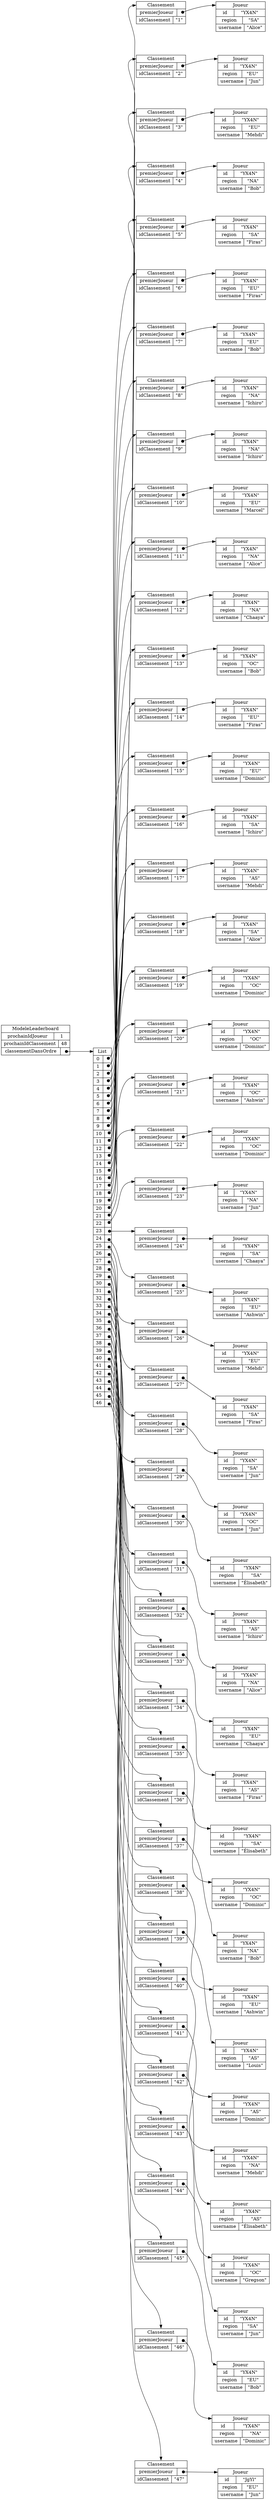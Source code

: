 digraph "ModeleLeaderboard" {
graph ["rankdir"="LR","compound"="true","ranksep"="1.0","nodesep"="1.0"]
"/" ["label"="<_C>ModeleLeaderboard|{prochainIdJoueur|1}|{prochainIdClassement|48}|{classementDansOrdre|<classementDansOrdre_classementDansOrdre>}","style"="filled","fillcolor"="white","shape"="record"]
"/classementDansOrdre" ["label"="<_C>List|{0|<0_0>}|{1|<1_1>}|{2|<2_2>}|{3|<3_3>}|{4|<4_4>}|{5|<5_5>}|{6|<6_6>}|{7|<7_7>}|{8|<8_8>}|{9|<9_9>}|{10|<10_10>}|{11|<11_11>}|{12|<12_12>}|{13|<13_13>}|{14|<14_14>}|{15|<15_15>}|{16|<16_16>}|{17|<17_17>}|{18|<18_18>}|{19|<19_19>}|{20|<20_20>}|{21|<21_21>}|{22|<22_22>}|{23|<23_23>}|{24|<24_24>}|{25|<25_25>}|{26|<26_26>}|{27|<27_27>}|{28|<28_28>}|{29|<29_29>}|{30|<30_30>}|{31|<31_31>}|{32|<32_32>}|{33|<33_33>}|{34|<34_34>}|{35|<35_35>}|{36|<36_36>}|{37|<37_37>}|{38|<38_38>}|{39|<39_39>}|{40|<40_40>}|{41|<41_41>}|{42|<42_42>}|{43|<43_43>}|{44|<44_44>}|{45|<45_45>}|{46|<46_46>}","style"="filled","fillcolor"="white","shape"="record"]
"/classementDansOrdre/0" ["label"="<_C>Classement|{premierJoueur|<premierJoueur_premierJoueur>}|{idClassement|\"1\"}","style"="filled","fillcolor"="white","shape"="record"]
"/classementDansOrdre/0/premierJoueur" ["label"="<_C>Joueur|{id|\"YX4N\"}|{region|\"SA\"}|{username|\"Alice\"}","style"="filled","fillcolor"="white","shape"="record"]
"/classementDansOrdre/1" ["label"="<_C>Classement|{premierJoueur|<premierJoueur_premierJoueur>}|{idClassement|\"2\"}","style"="filled","fillcolor"="white","shape"="record"]
"/classementDansOrdre/1/premierJoueur" ["label"="<_C>Joueur|{id|\"YX4N\"}|{region|\"EU\"}|{username|\"Jun\"}","style"="filled","fillcolor"="white","shape"="record"]
"/classementDansOrdre/2" ["label"="<_C>Classement|{premierJoueur|<premierJoueur_premierJoueur>}|{idClassement|\"3\"}","style"="filled","fillcolor"="white","shape"="record"]
"/classementDansOrdre/2/premierJoueur" ["label"="<_C>Joueur|{id|\"YX4N\"}|{region|\"EU\"}|{username|\"Mehdi\"}","style"="filled","fillcolor"="white","shape"="record"]
"/classementDansOrdre/3" ["label"="<_C>Classement|{premierJoueur|<premierJoueur_premierJoueur>}|{idClassement|\"4\"}","style"="filled","fillcolor"="white","shape"="record"]
"/classementDansOrdre/3/premierJoueur" ["label"="<_C>Joueur|{id|\"YX4N\"}|{region|\"NA\"}|{username|\"Bob\"}","style"="filled","fillcolor"="white","shape"="record"]
"/classementDansOrdre/4" ["label"="<_C>Classement|{premierJoueur|<premierJoueur_premierJoueur>}|{idClassement|\"5\"}","style"="filled","fillcolor"="white","shape"="record"]
"/classementDansOrdre/4/premierJoueur" ["label"="<_C>Joueur|{id|\"YX4N\"}|{region|\"SA\"}|{username|\"Firas\"}","style"="filled","fillcolor"="white","shape"="record"]
"/classementDansOrdre/5" ["label"="<_C>Classement|{premierJoueur|<premierJoueur_premierJoueur>}|{idClassement|\"6\"}","style"="filled","fillcolor"="white","shape"="record"]
"/classementDansOrdre/5/premierJoueur" ["label"="<_C>Joueur|{id|\"YX4N\"}|{region|\"EU\"}|{username|\"Firas\"}","style"="filled","fillcolor"="white","shape"="record"]
"/classementDansOrdre/6" ["label"="<_C>Classement|{premierJoueur|<premierJoueur_premierJoueur>}|{idClassement|\"7\"}","style"="filled","fillcolor"="white","shape"="record"]
"/classementDansOrdre/6/premierJoueur" ["label"="<_C>Joueur|{id|\"YX4N\"}|{region|\"EU\"}|{username|\"Bob\"}","style"="filled","fillcolor"="white","shape"="record"]
"/classementDansOrdre/7" ["label"="<_C>Classement|{premierJoueur|<premierJoueur_premierJoueur>}|{idClassement|\"8\"}","style"="filled","fillcolor"="white","shape"="record"]
"/classementDansOrdre/7/premierJoueur" ["label"="<_C>Joueur|{id|\"YX4N\"}|{region|\"NA\"}|{username|\"Ichiro\"}","style"="filled","fillcolor"="white","shape"="record"]
"/classementDansOrdre/8" ["label"="<_C>Classement|{premierJoueur|<premierJoueur_premierJoueur>}|{idClassement|\"9\"}","style"="filled","fillcolor"="white","shape"="record"]
"/classementDansOrdre/8/premierJoueur" ["label"="<_C>Joueur|{id|\"YX4N\"}|{region|\"NA\"}|{username|\"Ichiro\"}","style"="filled","fillcolor"="white","shape"="record"]
"/classementDansOrdre/9" ["label"="<_C>Classement|{premierJoueur|<premierJoueur_premierJoueur>}|{idClassement|\"10\"}","style"="filled","fillcolor"="white","shape"="record"]
"/classementDansOrdre/9/premierJoueur" ["label"="<_C>Joueur|{id|\"YX4N\"}|{region|\"EU\"}|{username|\"Marcel\"}","style"="filled","fillcolor"="white","shape"="record"]
"/classementDansOrdre/10" ["label"="<_C>Classement|{premierJoueur|<premierJoueur_premierJoueur>}|{idClassement|\"11\"}","style"="filled","fillcolor"="white","shape"="record"]
"/classementDansOrdre/10/premierJoueur" ["label"="<_C>Joueur|{id|\"YX4N\"}|{region|\"NA\"}|{username|\"Alice\"}","style"="filled","fillcolor"="white","shape"="record"]
"/classementDansOrdre/11" ["label"="<_C>Classement|{premierJoueur|<premierJoueur_premierJoueur>}|{idClassement|\"12\"}","style"="filled","fillcolor"="white","shape"="record"]
"/classementDansOrdre/11/premierJoueur" ["label"="<_C>Joueur|{id|\"YX4N\"}|{region|\"NA\"}|{username|\"Chaaya\"}","style"="filled","fillcolor"="white","shape"="record"]
"/classementDansOrdre/12" ["label"="<_C>Classement|{premierJoueur|<premierJoueur_premierJoueur>}|{idClassement|\"13\"}","style"="filled","fillcolor"="white","shape"="record"]
"/classementDansOrdre/12/premierJoueur" ["label"="<_C>Joueur|{id|\"YX4N\"}|{region|\"OC\"}|{username|\"Bob\"}","style"="filled","fillcolor"="white","shape"="record"]
"/classementDansOrdre/13" ["label"="<_C>Classement|{premierJoueur|<premierJoueur_premierJoueur>}|{idClassement|\"14\"}","style"="filled","fillcolor"="white","shape"="record"]
"/classementDansOrdre/13/premierJoueur" ["label"="<_C>Joueur|{id|\"YX4N\"}|{region|\"EU\"}|{username|\"Firas\"}","style"="filled","fillcolor"="white","shape"="record"]
"/classementDansOrdre/14" ["label"="<_C>Classement|{premierJoueur|<premierJoueur_premierJoueur>}|{idClassement|\"15\"}","style"="filled","fillcolor"="white","shape"="record"]
"/classementDansOrdre/14/premierJoueur" ["label"="<_C>Joueur|{id|\"YX4N\"}|{region|\"EU\"}|{username|\"Dominic\"}","style"="filled","fillcolor"="white","shape"="record"]
"/classementDansOrdre/15" ["label"="<_C>Classement|{premierJoueur|<premierJoueur_premierJoueur>}|{idClassement|\"16\"}","style"="filled","fillcolor"="white","shape"="record"]
"/classementDansOrdre/15/premierJoueur" ["label"="<_C>Joueur|{id|\"YX4N\"}|{region|\"SA\"}|{username|\"Ichiro\"}","style"="filled","fillcolor"="white","shape"="record"]
"/classementDansOrdre/16" ["label"="<_C>Classement|{premierJoueur|<premierJoueur_premierJoueur>}|{idClassement|\"17\"}","style"="filled","fillcolor"="white","shape"="record"]
"/classementDansOrdre/16/premierJoueur" ["label"="<_C>Joueur|{id|\"YX4N\"}|{region|\"AS\"}|{username|\"Mehdi\"}","style"="filled","fillcolor"="white","shape"="record"]
"/classementDansOrdre/17" ["label"="<_C>Classement|{premierJoueur|<premierJoueur_premierJoueur>}|{idClassement|\"18\"}","style"="filled","fillcolor"="white","shape"="record"]
"/classementDansOrdre/17/premierJoueur" ["label"="<_C>Joueur|{id|\"YX4N\"}|{region|\"SA\"}|{username|\"Alice\"}","style"="filled","fillcolor"="white","shape"="record"]
"/classementDansOrdre/18" ["label"="<_C>Classement|{premierJoueur|<premierJoueur_premierJoueur>}|{idClassement|\"19\"}","style"="filled","fillcolor"="white","shape"="record"]
"/classementDansOrdre/18/premierJoueur" ["label"="<_C>Joueur|{id|\"YX4N\"}|{region|\"OC\"}|{username|\"Dominic\"}","style"="filled","fillcolor"="white","shape"="record"]
"/classementDansOrdre/19" ["label"="<_C>Classement|{premierJoueur|<premierJoueur_premierJoueur>}|{idClassement|\"20\"}","style"="filled","fillcolor"="white","shape"="record"]
"/classementDansOrdre/19/premierJoueur" ["label"="<_C>Joueur|{id|\"YX4N\"}|{region|\"OC\"}|{username|\"Dominic\"}","style"="filled","fillcolor"="white","shape"="record"]
"/classementDansOrdre/20" ["label"="<_C>Classement|{premierJoueur|<premierJoueur_premierJoueur>}|{idClassement|\"21\"}","style"="filled","fillcolor"="white","shape"="record"]
"/classementDansOrdre/20/premierJoueur" ["label"="<_C>Joueur|{id|\"YX4N\"}|{region|\"OC\"}|{username|\"Ashwin\"}","style"="filled","fillcolor"="white","shape"="record"]
"/classementDansOrdre/21" ["label"="<_C>Classement|{premierJoueur|<premierJoueur_premierJoueur>}|{idClassement|\"22\"}","style"="filled","fillcolor"="white","shape"="record"]
"/classementDansOrdre/21/premierJoueur" ["label"="<_C>Joueur|{id|\"YX4N\"}|{region|\"OC\"}|{username|\"Dominic\"}","style"="filled","fillcolor"="white","shape"="record"]
"/classementDansOrdre/22" ["label"="<_C>Classement|{premierJoueur|<premierJoueur_premierJoueur>}|{idClassement|\"23\"}","style"="filled","fillcolor"="white","shape"="record"]
"/classementDansOrdre/22/premierJoueur" ["label"="<_C>Joueur|{id|\"YX4N\"}|{region|\"NA\"}|{username|\"Jun\"}","style"="filled","fillcolor"="white","shape"="record"]
"/classementDansOrdre/23" ["label"="<_C>Classement|{premierJoueur|<premierJoueur_premierJoueur>}|{idClassement|\"24\"}","style"="filled","fillcolor"="white","shape"="record"]
"/classementDansOrdre/23/premierJoueur" ["label"="<_C>Joueur|{id|\"YX4N\"}|{region|\"SA\"}|{username|\"Chaaya\"}","style"="filled","fillcolor"="white","shape"="record"]
"/classementDansOrdre/24" ["label"="<_C>Classement|{premierJoueur|<premierJoueur_premierJoueur>}|{idClassement|\"25\"}","style"="filled","fillcolor"="white","shape"="record"]
"/classementDansOrdre/24/premierJoueur" ["label"="<_C>Joueur|{id|\"YX4N\"}|{region|\"EU\"}|{username|\"Ashwin\"}","style"="filled","fillcolor"="white","shape"="record"]
"/classementDansOrdre/25" ["label"="<_C>Classement|{premierJoueur|<premierJoueur_premierJoueur>}|{idClassement|\"26\"}","style"="filled","fillcolor"="white","shape"="record"]
"/classementDansOrdre/25/premierJoueur" ["label"="<_C>Joueur|{id|\"YX4N\"}|{region|\"EU\"}|{username|\"Mehdi\"}","style"="filled","fillcolor"="white","shape"="record"]
"/classementDansOrdre/26" ["label"="<_C>Classement|{premierJoueur|<premierJoueur_premierJoueur>}|{idClassement|\"27\"}","style"="filled","fillcolor"="white","shape"="record"]
"/classementDansOrdre/26/premierJoueur" ["label"="<_C>Joueur|{id|\"YX4N\"}|{region|\"SA\"}|{username|\"Firas\"}","style"="filled","fillcolor"="white","shape"="record"]
"/classementDansOrdre/27" ["label"="<_C>Classement|{premierJoueur|<premierJoueur_premierJoueur>}|{idClassement|\"28\"}","style"="filled","fillcolor"="white","shape"="record"]
"/classementDansOrdre/27/premierJoueur" ["label"="<_C>Joueur|{id|\"YX4N\"}|{region|\"SA\"}|{username|\"Jun\"}","style"="filled","fillcolor"="white","shape"="record"]
"/classementDansOrdre/28" ["label"="<_C>Classement|{premierJoueur|<premierJoueur_premierJoueur>}|{idClassement|\"29\"}","style"="filled","fillcolor"="white","shape"="record"]
"/classementDansOrdre/28/premierJoueur" ["label"="<_C>Joueur|{id|\"YX4N\"}|{region|\"OC\"}|{username|\"Jun\"}","style"="filled","fillcolor"="white","shape"="record"]
"/classementDansOrdre/29" ["label"="<_C>Classement|{premierJoueur|<premierJoueur_premierJoueur>}|{idClassement|\"30\"}","style"="filled","fillcolor"="white","shape"="record"]
"/classementDansOrdre/29/premierJoueur" ["label"="<_C>Joueur|{id|\"YX4N\"}|{region|\"SA\"}|{username|\"Élisabeth\"}","style"="filled","fillcolor"="white","shape"="record"]
"/classementDansOrdre/30" ["label"="<_C>Classement|{premierJoueur|<premierJoueur_premierJoueur>}|{idClassement|\"31\"}","style"="filled","fillcolor"="white","shape"="record"]
"/classementDansOrdre/30/premierJoueur" ["label"="<_C>Joueur|{id|\"YX4N\"}|{region|\"AS\"}|{username|\"Ichiro\"}","style"="filled","fillcolor"="white","shape"="record"]
"/classementDansOrdre/31" ["label"="<_C>Classement|{premierJoueur|<premierJoueur_premierJoueur>}|{idClassement|\"32\"}","style"="filled","fillcolor"="white","shape"="record"]
"/classementDansOrdre/31/premierJoueur" ["label"="<_C>Joueur|{id|\"YX4N\"}|{region|\"NA\"}|{username|\"Alice\"}","style"="filled","fillcolor"="white","shape"="record"]
"/classementDansOrdre/32" ["label"="<_C>Classement|{premierJoueur|<premierJoueur_premierJoueur>}|{idClassement|\"33\"}","style"="filled","fillcolor"="white","shape"="record"]
"/classementDansOrdre/32/premierJoueur" ["label"="<_C>Joueur|{id|\"YX4N\"}|{region|\"EU\"}|{username|\"Chaaya\"}","style"="filled","fillcolor"="white","shape"="record"]
"/classementDansOrdre/33" ["label"="<_C>Classement|{premierJoueur|<premierJoueur_premierJoueur>}|{idClassement|\"34\"}","style"="filled","fillcolor"="white","shape"="record"]
"/classementDansOrdre/33/premierJoueur" ["label"="<_C>Joueur|{id|\"YX4N\"}|{region|\"AS\"}|{username|\"Firas\"}","style"="filled","fillcolor"="white","shape"="record"]
"/classementDansOrdre/34" ["label"="<_C>Classement|{premierJoueur|<premierJoueur_premierJoueur>}|{idClassement|\"35\"}","style"="filled","fillcolor"="white","shape"="record"]
"/classementDansOrdre/34/premierJoueur" ["label"="<_C>Joueur|{id|\"YX4N\"}|{region|\"SA\"}|{username|\"Élisabeth\"}","style"="filled","fillcolor"="white","shape"="record"]
"/classementDansOrdre/35" ["label"="<_C>Classement|{premierJoueur|<premierJoueur_premierJoueur>}|{idClassement|\"36\"}","style"="filled","fillcolor"="white","shape"="record"]
"/classementDansOrdre/35/premierJoueur" ["label"="<_C>Joueur|{id|\"YX4N\"}|{region|\"OC\"}|{username|\"Dominic\"}","style"="filled","fillcolor"="white","shape"="record"]
"/classementDansOrdre/36" ["label"="<_C>Classement|{premierJoueur|<premierJoueur_premierJoueur>}|{idClassement|\"37\"}","style"="filled","fillcolor"="white","shape"="record"]
"/classementDansOrdre/36/premierJoueur" ["label"="<_C>Joueur|{id|\"YX4N\"}|{region|\"NA\"}|{username|\"Bob\"}","style"="filled","fillcolor"="white","shape"="record"]
"/classementDansOrdre/37" ["label"="<_C>Classement|{premierJoueur|<premierJoueur_premierJoueur>}|{idClassement|\"38\"}","style"="filled","fillcolor"="white","shape"="record"]
"/classementDansOrdre/37/premierJoueur" ["label"="<_C>Joueur|{id|\"YX4N\"}|{region|\"EU\"}|{username|\"Ashwin\"}","style"="filled","fillcolor"="white","shape"="record"]
"/classementDansOrdre/38" ["label"="<_C>Classement|{premierJoueur|<premierJoueur_premierJoueur>}|{idClassement|\"39\"}","style"="filled","fillcolor"="white","shape"="record"]
"/classementDansOrdre/38/premierJoueur" ["label"="<_C>Joueur|{id|\"YX4N\"}|{region|\"AS\"}|{username|\"Louis\"}","style"="filled","fillcolor"="white","shape"="record"]
"/classementDansOrdre/39" ["label"="<_C>Classement|{premierJoueur|<premierJoueur_premierJoueur>}|{idClassement|\"40\"}","style"="filled","fillcolor"="white","shape"="record"]
"/classementDansOrdre/39/premierJoueur" ["label"="<_C>Joueur|{id|\"YX4N\"}|{region|\"AS\"}|{username|\"Dominic\"}","style"="filled","fillcolor"="white","shape"="record"]
"/classementDansOrdre/40" ["label"="<_C>Classement|{premierJoueur|<premierJoueur_premierJoueur>}|{idClassement|\"41\"}","style"="filled","fillcolor"="white","shape"="record"]
"/classementDansOrdre/40/premierJoueur" ["label"="<_C>Joueur|{id|\"YX4N\"}|{region|\"NA\"}|{username|\"Mehdi\"}","style"="filled","fillcolor"="white","shape"="record"]
"/classementDansOrdre/41" ["label"="<_C>Classement|{premierJoueur|<premierJoueur_premierJoueur>}|{idClassement|\"42\"}","style"="filled","fillcolor"="white","shape"="record"]
"/classementDansOrdre/41/premierJoueur" ["label"="<_C>Joueur|{id|\"YX4N\"}|{region|\"AS\"}|{username|\"Élisabeth\"}","style"="filled","fillcolor"="white","shape"="record"]
"/classementDansOrdre/42" ["label"="<_C>Classement|{premierJoueur|<premierJoueur_premierJoueur>}|{idClassement|\"43\"}","style"="filled","fillcolor"="white","shape"="record"]
"/classementDansOrdre/42/premierJoueur" ["label"="<_C>Joueur|{id|\"YX4N\"}|{region|\"OC\"}|{username|\"Gregson\"}","style"="filled","fillcolor"="white","shape"="record"]
"/classementDansOrdre/43" ["label"="<_C>Classement|{premierJoueur|<premierJoueur_premierJoueur>}|{idClassement|\"44\"}","style"="filled","fillcolor"="white","shape"="record"]
"/classementDansOrdre/43/premierJoueur" ["label"="<_C>Joueur|{id|\"YX4N\"}|{region|\"SA\"}|{username|\"Jun\"}","style"="filled","fillcolor"="white","shape"="record"]
"/classementDansOrdre/44" ["label"="<_C>Classement|{premierJoueur|<premierJoueur_premierJoueur>}|{idClassement|\"45\"}","style"="filled","fillcolor"="white","shape"="record"]
"/classementDansOrdre/44/premierJoueur" ["label"="<_C>Joueur|{id|\"YX4N\"}|{region|\"EU\"}|{username|\"Bob\"}","style"="filled","fillcolor"="white","shape"="record"]
"/classementDansOrdre/45" ["label"="<_C>Classement|{premierJoueur|<premierJoueur_premierJoueur>}|{idClassement|\"46\"}","style"="filled","fillcolor"="white","shape"="record"]
"/classementDansOrdre/45/premierJoueur" ["label"="<_C>Joueur|{id|\"YX4N\"}|{region|\"NA\"}|{username|\"Dominic\"}","style"="filled","fillcolor"="white","shape"="record"]
"/classementDansOrdre/46" ["label"="<_C>Classement|{premierJoueur|<premierJoueur_premierJoueur>}|{idClassement|\"47\"}","style"="filled","fillcolor"="white","shape"="record"]
"/classementDansOrdre/46/premierJoueur" ["label"="<_C>Joueur|{id|\"JgYl\"}|{region|\"EU\"}|{username|\"Jun\"}","style"="filled","fillcolor"="white","shape"="record"]
"/":"classementDansOrdre_classementDansOrdre":c -> "/classementDansOrdre":"_C" ["tailclip"="false","arrowtail"="dot","dir"="both","label"=""]
"/classementDansOrdre":"46_46":c -> "/classementDansOrdre/46":"_C" ["tailclip"="false","arrowtail"="dot","dir"="both","label"=""]
"/classementDansOrdre":"45_45":c -> "/classementDansOrdre/45":"_C" ["tailclip"="false","arrowtail"="dot","dir"="both","label"=""]
"/classementDansOrdre":"44_44":c -> "/classementDansOrdre/44":"_C" ["tailclip"="false","arrowtail"="dot","dir"="both","label"=""]
"/classementDansOrdre":"43_43":c -> "/classementDansOrdre/43":"_C" ["tailclip"="false","arrowtail"="dot","dir"="both","label"=""]
"/classementDansOrdre":"42_42":c -> "/classementDansOrdre/42":"_C" ["tailclip"="false","arrowtail"="dot","dir"="both","label"=""]
"/classementDansOrdre":"41_41":c -> "/classementDansOrdre/41":"_C" ["tailclip"="false","arrowtail"="dot","dir"="both","label"=""]
"/classementDansOrdre":"40_40":c -> "/classementDansOrdre/40":"_C" ["tailclip"="false","arrowtail"="dot","dir"="both","label"=""]
"/classementDansOrdre":"39_39":c -> "/classementDansOrdre/39":"_C" ["tailclip"="false","arrowtail"="dot","dir"="both","label"=""]
"/classementDansOrdre":"38_38":c -> "/classementDansOrdre/38":"_C" ["tailclip"="false","arrowtail"="dot","dir"="both","label"=""]
"/classementDansOrdre":"37_37":c -> "/classementDansOrdre/37":"_C" ["tailclip"="false","arrowtail"="dot","dir"="both","label"=""]
"/classementDansOrdre":"36_36":c -> "/classementDansOrdre/36":"_C" ["tailclip"="false","arrowtail"="dot","dir"="both","label"=""]
"/classementDansOrdre":"35_35":c -> "/classementDansOrdre/35":"_C" ["tailclip"="false","arrowtail"="dot","dir"="both","label"=""]
"/classementDansOrdre":"34_34":c -> "/classementDansOrdre/34":"_C" ["tailclip"="false","arrowtail"="dot","dir"="both","label"=""]
"/classementDansOrdre":"33_33":c -> "/classementDansOrdre/33":"_C" ["tailclip"="false","arrowtail"="dot","dir"="both","label"=""]
"/classementDansOrdre":"32_32":c -> "/classementDansOrdre/32":"_C" ["tailclip"="false","arrowtail"="dot","dir"="both","label"=""]
"/classementDansOrdre":"31_31":c -> "/classementDansOrdre/31":"_C" ["tailclip"="false","arrowtail"="dot","dir"="both","label"=""]
"/classementDansOrdre":"30_30":c -> "/classementDansOrdre/30":"_C" ["tailclip"="false","arrowtail"="dot","dir"="both","label"=""]
"/classementDansOrdre":"29_29":c -> "/classementDansOrdre/29":"_C" ["tailclip"="false","arrowtail"="dot","dir"="both","label"=""]
"/classementDansOrdre":"28_28":c -> "/classementDansOrdre/28":"_C" ["tailclip"="false","arrowtail"="dot","dir"="both","label"=""]
"/classementDansOrdre":"27_27":c -> "/classementDansOrdre/27":"_C" ["tailclip"="false","arrowtail"="dot","dir"="both","label"=""]
"/classementDansOrdre":"26_26":c -> "/classementDansOrdre/26":"_C" ["tailclip"="false","arrowtail"="dot","dir"="both","label"=""]
"/classementDansOrdre":"25_25":c -> "/classementDansOrdre/25":"_C" ["tailclip"="false","arrowtail"="dot","dir"="both","label"=""]
"/classementDansOrdre":"24_24":c -> "/classementDansOrdre/24":"_C" ["tailclip"="false","arrowtail"="dot","dir"="both","label"=""]
"/classementDansOrdre":"23_23":c -> "/classementDansOrdre/23":"_C" ["tailclip"="false","arrowtail"="dot","dir"="both","label"=""]
"/classementDansOrdre":"22_22":c -> "/classementDansOrdre/22":"_C" ["tailclip"="false","arrowtail"="dot","dir"="both","label"=""]
"/classementDansOrdre":"21_21":c -> "/classementDansOrdre/21":"_C" ["tailclip"="false","arrowtail"="dot","dir"="both","label"=""]
"/classementDansOrdre":"20_20":c -> "/classementDansOrdre/20":"_C" ["tailclip"="false","arrowtail"="dot","dir"="both","label"=""]
"/classementDansOrdre":"19_19":c -> "/classementDansOrdre/19":"_C" ["tailclip"="false","arrowtail"="dot","dir"="both","label"=""]
"/classementDansOrdre":"18_18":c -> "/classementDansOrdre/18":"_C" ["tailclip"="false","arrowtail"="dot","dir"="both","label"=""]
"/classementDansOrdre":"17_17":c -> "/classementDansOrdre/17":"_C" ["tailclip"="false","arrowtail"="dot","dir"="both","label"=""]
"/classementDansOrdre":"16_16":c -> "/classementDansOrdre/16":"_C" ["tailclip"="false","arrowtail"="dot","dir"="both","label"=""]
"/classementDansOrdre":"15_15":c -> "/classementDansOrdre/15":"_C" ["tailclip"="false","arrowtail"="dot","dir"="both","label"=""]
"/classementDansOrdre":"14_14":c -> "/classementDansOrdre/14":"_C" ["tailclip"="false","arrowtail"="dot","dir"="both","label"=""]
"/classementDansOrdre":"13_13":c -> "/classementDansOrdre/13":"_C" ["tailclip"="false","arrowtail"="dot","dir"="both","label"=""]
"/classementDansOrdre":"12_12":c -> "/classementDansOrdre/12":"_C" ["tailclip"="false","arrowtail"="dot","dir"="both","label"=""]
"/classementDansOrdre":"11_11":c -> "/classementDansOrdre/11":"_C" ["tailclip"="false","arrowtail"="dot","dir"="both","label"=""]
"/classementDansOrdre":"10_10":c -> "/classementDansOrdre/10":"_C" ["tailclip"="false","arrowtail"="dot","dir"="both","label"=""]
"/classementDansOrdre":"9_9":c -> "/classementDansOrdre/9":"_C" ["tailclip"="false","arrowtail"="dot","dir"="both","label"=""]
"/classementDansOrdre":"8_8":c -> "/classementDansOrdre/8":"_C" ["tailclip"="false","arrowtail"="dot","dir"="both","label"=""]
"/classementDansOrdre":"7_7":c -> "/classementDansOrdre/7":"_C" ["tailclip"="false","arrowtail"="dot","dir"="both","label"=""]
"/classementDansOrdre":"6_6":c -> "/classementDansOrdre/6":"_C" ["tailclip"="false","arrowtail"="dot","dir"="both","label"=""]
"/classementDansOrdre":"5_5":c -> "/classementDansOrdre/5":"_C" ["tailclip"="false","arrowtail"="dot","dir"="both","label"=""]
"/classementDansOrdre":"4_4":c -> "/classementDansOrdre/4":"_C" ["tailclip"="false","arrowtail"="dot","dir"="both","label"=""]
"/classementDansOrdre":"3_3":c -> "/classementDansOrdre/3":"_C" ["tailclip"="false","arrowtail"="dot","dir"="both","label"=""]
"/classementDansOrdre":"2_2":c -> "/classementDansOrdre/2":"_C" ["tailclip"="false","arrowtail"="dot","dir"="both","label"=""]
"/classementDansOrdre":"1_1":c -> "/classementDansOrdre/1":"_C" ["tailclip"="false","arrowtail"="dot","dir"="both","label"=""]
"/classementDansOrdre":"0_0":c -> "/classementDansOrdre/0":"_C" ["tailclip"="false","arrowtail"="dot","dir"="both","label"=""]
"/classementDansOrdre/0":"premierJoueur_premierJoueur":c -> "/classementDansOrdre/0/premierJoueur":"_C" ["tailclip"="false","arrowtail"="dot","dir"="both","label"=""]
"/classementDansOrdre/1":"premierJoueur_premierJoueur":c -> "/classementDansOrdre/1/premierJoueur":"_C" ["tailclip"="false","arrowtail"="dot","dir"="both","label"=""]
"/classementDansOrdre/2":"premierJoueur_premierJoueur":c -> "/classementDansOrdre/2/premierJoueur":"_C" ["tailclip"="false","arrowtail"="dot","dir"="both","label"=""]
"/classementDansOrdre/3":"premierJoueur_premierJoueur":c -> "/classementDansOrdre/3/premierJoueur":"_C" ["tailclip"="false","arrowtail"="dot","dir"="both","label"=""]
"/classementDansOrdre/4":"premierJoueur_premierJoueur":c -> "/classementDansOrdre/4/premierJoueur":"_C" ["tailclip"="false","arrowtail"="dot","dir"="both","label"=""]
"/classementDansOrdre/5":"premierJoueur_premierJoueur":c -> "/classementDansOrdre/5/premierJoueur":"_C" ["tailclip"="false","arrowtail"="dot","dir"="both","label"=""]
"/classementDansOrdre/6":"premierJoueur_premierJoueur":c -> "/classementDansOrdre/6/premierJoueur":"_C" ["tailclip"="false","arrowtail"="dot","dir"="both","label"=""]
"/classementDansOrdre/7":"premierJoueur_premierJoueur":c -> "/classementDansOrdre/7/premierJoueur":"_C" ["tailclip"="false","arrowtail"="dot","dir"="both","label"=""]
"/classementDansOrdre/8":"premierJoueur_premierJoueur":c -> "/classementDansOrdre/8/premierJoueur":"_C" ["tailclip"="false","arrowtail"="dot","dir"="both","label"=""]
"/classementDansOrdre/9":"premierJoueur_premierJoueur":c -> "/classementDansOrdre/9/premierJoueur":"_C" ["tailclip"="false","arrowtail"="dot","dir"="both","label"=""]
"/classementDansOrdre/10":"premierJoueur_premierJoueur":c -> "/classementDansOrdre/10/premierJoueur":"_C" ["tailclip"="false","arrowtail"="dot","dir"="both","label"=""]
"/classementDansOrdre/11":"premierJoueur_premierJoueur":c -> "/classementDansOrdre/11/premierJoueur":"_C" ["tailclip"="false","arrowtail"="dot","dir"="both","label"=""]
"/classementDansOrdre/12":"premierJoueur_premierJoueur":c -> "/classementDansOrdre/12/premierJoueur":"_C" ["tailclip"="false","arrowtail"="dot","dir"="both","label"=""]
"/classementDansOrdre/13":"premierJoueur_premierJoueur":c -> "/classementDansOrdre/13/premierJoueur":"_C" ["tailclip"="false","arrowtail"="dot","dir"="both","label"=""]
"/classementDansOrdre/14":"premierJoueur_premierJoueur":c -> "/classementDansOrdre/14/premierJoueur":"_C" ["tailclip"="false","arrowtail"="dot","dir"="both","label"=""]
"/classementDansOrdre/15":"premierJoueur_premierJoueur":c -> "/classementDansOrdre/15/premierJoueur":"_C" ["tailclip"="false","arrowtail"="dot","dir"="both","label"=""]
"/classementDansOrdre/16":"premierJoueur_premierJoueur":c -> "/classementDansOrdre/16/premierJoueur":"_C" ["tailclip"="false","arrowtail"="dot","dir"="both","label"=""]
"/classementDansOrdre/17":"premierJoueur_premierJoueur":c -> "/classementDansOrdre/17/premierJoueur":"_C" ["tailclip"="false","arrowtail"="dot","dir"="both","label"=""]
"/classementDansOrdre/18":"premierJoueur_premierJoueur":c -> "/classementDansOrdre/18/premierJoueur":"_C" ["tailclip"="false","arrowtail"="dot","dir"="both","label"=""]
"/classementDansOrdre/19":"premierJoueur_premierJoueur":c -> "/classementDansOrdre/19/premierJoueur":"_C" ["tailclip"="false","arrowtail"="dot","dir"="both","label"=""]
"/classementDansOrdre/20":"premierJoueur_premierJoueur":c -> "/classementDansOrdre/20/premierJoueur":"_C" ["tailclip"="false","arrowtail"="dot","dir"="both","label"=""]
"/classementDansOrdre/21":"premierJoueur_premierJoueur":c -> "/classementDansOrdre/21/premierJoueur":"_C" ["tailclip"="false","arrowtail"="dot","dir"="both","label"=""]
"/classementDansOrdre/22":"premierJoueur_premierJoueur":c -> "/classementDansOrdre/22/premierJoueur":"_C" ["tailclip"="false","arrowtail"="dot","dir"="both","label"=""]
"/classementDansOrdre/23":"premierJoueur_premierJoueur":c -> "/classementDansOrdre/23/premierJoueur":"_C" ["tailclip"="false","arrowtail"="dot","dir"="both","label"=""]
"/classementDansOrdre/24":"premierJoueur_premierJoueur":c -> "/classementDansOrdre/24/premierJoueur":"_C" ["tailclip"="false","arrowtail"="dot","dir"="both","label"=""]
"/classementDansOrdre/25":"premierJoueur_premierJoueur":c -> "/classementDansOrdre/25/premierJoueur":"_C" ["tailclip"="false","arrowtail"="dot","dir"="both","label"=""]
"/classementDansOrdre/26":"premierJoueur_premierJoueur":c -> "/classementDansOrdre/26/premierJoueur":"_C" ["tailclip"="false","arrowtail"="dot","dir"="both","label"=""]
"/classementDansOrdre/27":"premierJoueur_premierJoueur":c -> "/classementDansOrdre/27/premierJoueur":"_C" ["tailclip"="false","arrowtail"="dot","dir"="both","label"=""]
"/classementDansOrdre/28":"premierJoueur_premierJoueur":c -> "/classementDansOrdre/28/premierJoueur":"_C" ["tailclip"="false","arrowtail"="dot","dir"="both","label"=""]
"/classementDansOrdre/29":"premierJoueur_premierJoueur":c -> "/classementDansOrdre/29/premierJoueur":"_C" ["tailclip"="false","arrowtail"="dot","dir"="both","label"=""]
"/classementDansOrdre/30":"premierJoueur_premierJoueur":c -> "/classementDansOrdre/30/premierJoueur":"_C" ["tailclip"="false","arrowtail"="dot","dir"="both","label"=""]
"/classementDansOrdre/31":"premierJoueur_premierJoueur":c -> "/classementDansOrdre/31/premierJoueur":"_C" ["tailclip"="false","arrowtail"="dot","dir"="both","label"=""]
"/classementDansOrdre/32":"premierJoueur_premierJoueur":c -> "/classementDansOrdre/32/premierJoueur":"_C" ["tailclip"="false","arrowtail"="dot","dir"="both","label"=""]
"/classementDansOrdre/33":"premierJoueur_premierJoueur":c -> "/classementDansOrdre/33/premierJoueur":"_C" ["tailclip"="false","arrowtail"="dot","dir"="both","label"=""]
"/classementDansOrdre/34":"premierJoueur_premierJoueur":c -> "/classementDansOrdre/34/premierJoueur":"_C" ["tailclip"="false","arrowtail"="dot","dir"="both","label"=""]
"/classementDansOrdre/35":"premierJoueur_premierJoueur":c -> "/classementDansOrdre/35/premierJoueur":"_C" ["tailclip"="false","arrowtail"="dot","dir"="both","label"=""]
"/classementDansOrdre/36":"premierJoueur_premierJoueur":c -> "/classementDansOrdre/36/premierJoueur":"_C" ["tailclip"="false","arrowtail"="dot","dir"="both","label"=""]
"/classementDansOrdre/37":"premierJoueur_premierJoueur":c -> "/classementDansOrdre/37/premierJoueur":"_C" ["tailclip"="false","arrowtail"="dot","dir"="both","label"=""]
"/classementDansOrdre/38":"premierJoueur_premierJoueur":c -> "/classementDansOrdre/38/premierJoueur":"_C" ["tailclip"="false","arrowtail"="dot","dir"="both","label"=""]
"/classementDansOrdre/39":"premierJoueur_premierJoueur":c -> "/classementDansOrdre/39/premierJoueur":"_C" ["tailclip"="false","arrowtail"="dot","dir"="both","label"=""]
"/classementDansOrdre/40":"premierJoueur_premierJoueur":c -> "/classementDansOrdre/40/premierJoueur":"_C" ["tailclip"="false","arrowtail"="dot","dir"="both","label"=""]
"/classementDansOrdre/41":"premierJoueur_premierJoueur":c -> "/classementDansOrdre/41/premierJoueur":"_C" ["tailclip"="false","arrowtail"="dot","dir"="both","label"=""]
"/classementDansOrdre/42":"premierJoueur_premierJoueur":c -> "/classementDansOrdre/42/premierJoueur":"_C" ["tailclip"="false","arrowtail"="dot","dir"="both","label"=""]
"/classementDansOrdre/43":"premierJoueur_premierJoueur":c -> "/classementDansOrdre/43/premierJoueur":"_C" ["tailclip"="false","arrowtail"="dot","dir"="both","label"=""]
"/classementDansOrdre/44":"premierJoueur_premierJoueur":c -> "/classementDansOrdre/44/premierJoueur":"_C" ["tailclip"="false","arrowtail"="dot","dir"="both","label"=""]
"/classementDansOrdre/45":"premierJoueur_premierJoueur":c -> "/classementDansOrdre/45/premierJoueur":"_C" ["tailclip"="false","arrowtail"="dot","dir"="both","label"=""]
"/classementDansOrdre/46":"premierJoueur_premierJoueur":c -> "/classementDansOrdre/46/premierJoueur":"_C" ["tailclip"="false","arrowtail"="dot","dir"="both","label"=""]
}